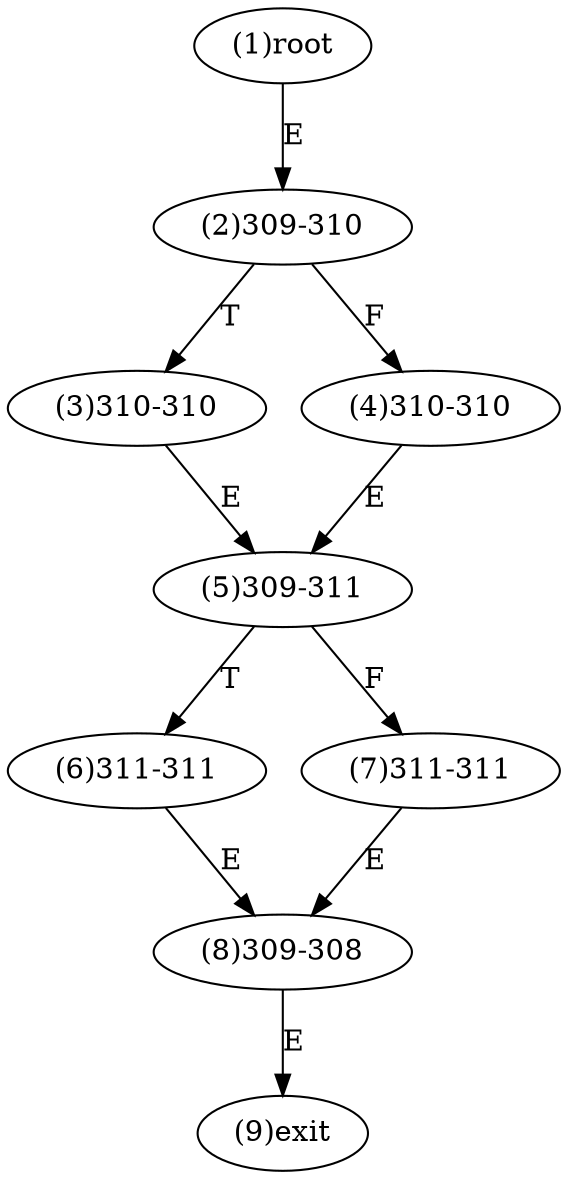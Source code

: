 digraph "" { 
1[ label="(1)root"];
2[ label="(2)309-310"];
3[ label="(3)310-310"];
4[ label="(4)310-310"];
5[ label="(5)309-311"];
6[ label="(6)311-311"];
7[ label="(7)311-311"];
8[ label="(8)309-308"];
9[ label="(9)exit"];
1->2[ label="E"];
2->4[ label="F"];
2->3[ label="T"];
3->5[ label="E"];
4->5[ label="E"];
5->7[ label="F"];
5->6[ label="T"];
6->8[ label="E"];
7->8[ label="E"];
8->9[ label="E"];
}